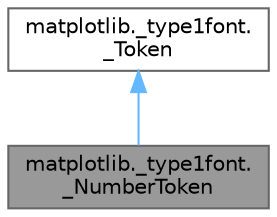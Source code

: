 digraph "matplotlib._type1font._NumberToken"
{
 // LATEX_PDF_SIZE
  bgcolor="transparent";
  edge [fontname=Helvetica,fontsize=10,labelfontname=Helvetica,labelfontsize=10];
  node [fontname=Helvetica,fontsize=10,shape=box,height=0.2,width=0.4];
  Node1 [id="Node000001",label="matplotlib._type1font.\l_NumberToken",height=0.2,width=0.4,color="gray40", fillcolor="grey60", style="filled", fontcolor="black",tooltip=" "];
  Node2 -> Node1 [id="edge2_Node000001_Node000002",dir="back",color="steelblue1",style="solid",tooltip=" "];
  Node2 [id="Node000002",label="matplotlib._type1font.\l_Token",height=0.2,width=0.4,color="gray40", fillcolor="white", style="filled",URL="$dc/d3b/classmatplotlib_1_1__type1font_1_1__Token.html",tooltip=" "];
}
